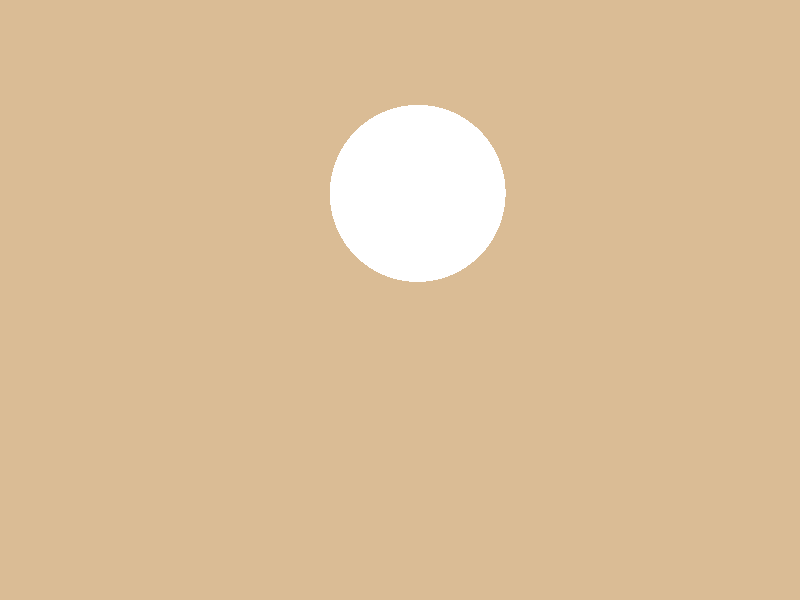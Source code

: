 
// Persistence of Vision Ray Tracer Scene Description File
// File: ?.pov
// Vers: 3
// Desc: Basic Scene Example
// Date: mm/dd/yy
// Auth: ?
//

#version 3

#include "colors.inc"
#include "glass.inc"

global_settings
{
  assumed_gamma 1.0
}

// ----------------------------------------
camera
{
  location  <0.0, 20, -50.0>
  direction 1.5*z
  right     4/3*x
  look_at   <0.0, 0.0,  0.0>
}

sky_sphere
{
  pigment
  {
    gradient y
    color_map { [0.0 color blue 0.6] [1.0 color rgb 1] }
  }
}

light_source
{
  0*x // light's position (translated below)
  color red 1.0  green 1.0  blue 1.0  // light's color
  translate <-30, 30, -30>
}

// ----------------------------------------
plane { y, -1 pigment {color rgb <0.7,0.5,0.3>}}


#declare bubble = sphere {<0,0,0> 1 hollow
                           texture {T_Glass1}
                         }
#declare dollartext = object {
 union {
 text
 {
  ttf          // font type (only TrueType format for now)
  "timrom.ttf",  // Microsoft Windows-format TrueType font file name
  "$",   // the string to create
  .1,           // the extrusion depth
  0            // offset
   pigment { Green }
  finish { reflection .20 specular 1 ambient .3 }
  //texture {LightBlue}
 } // text
 object {bubble translate <.2, .3, 0>}
 } // union

 scale 5
}

object {dollartext translate <0,5,0>}
